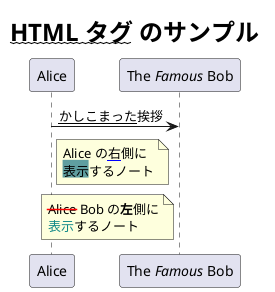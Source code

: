 @startuml{plantuml_seq_html.png}
title
 <size:24><w>HTML タグ</w> のサンプル</size>
end title

participant Alice
participant "The <i>Famous</i> Bob" as Bob

Alice -> Bob : <u>かしこまった</u>挨拶
note right of Alice
  Alice の<u:blue>右</u>側に
  <back:cadetblue>表示</back>するノート
end note
note left of Bob 
  <s:red>Alice</s> Bob の<b>左</b>側に
  <color:#118888>表示</color>するノート
end note
 
@enduml
